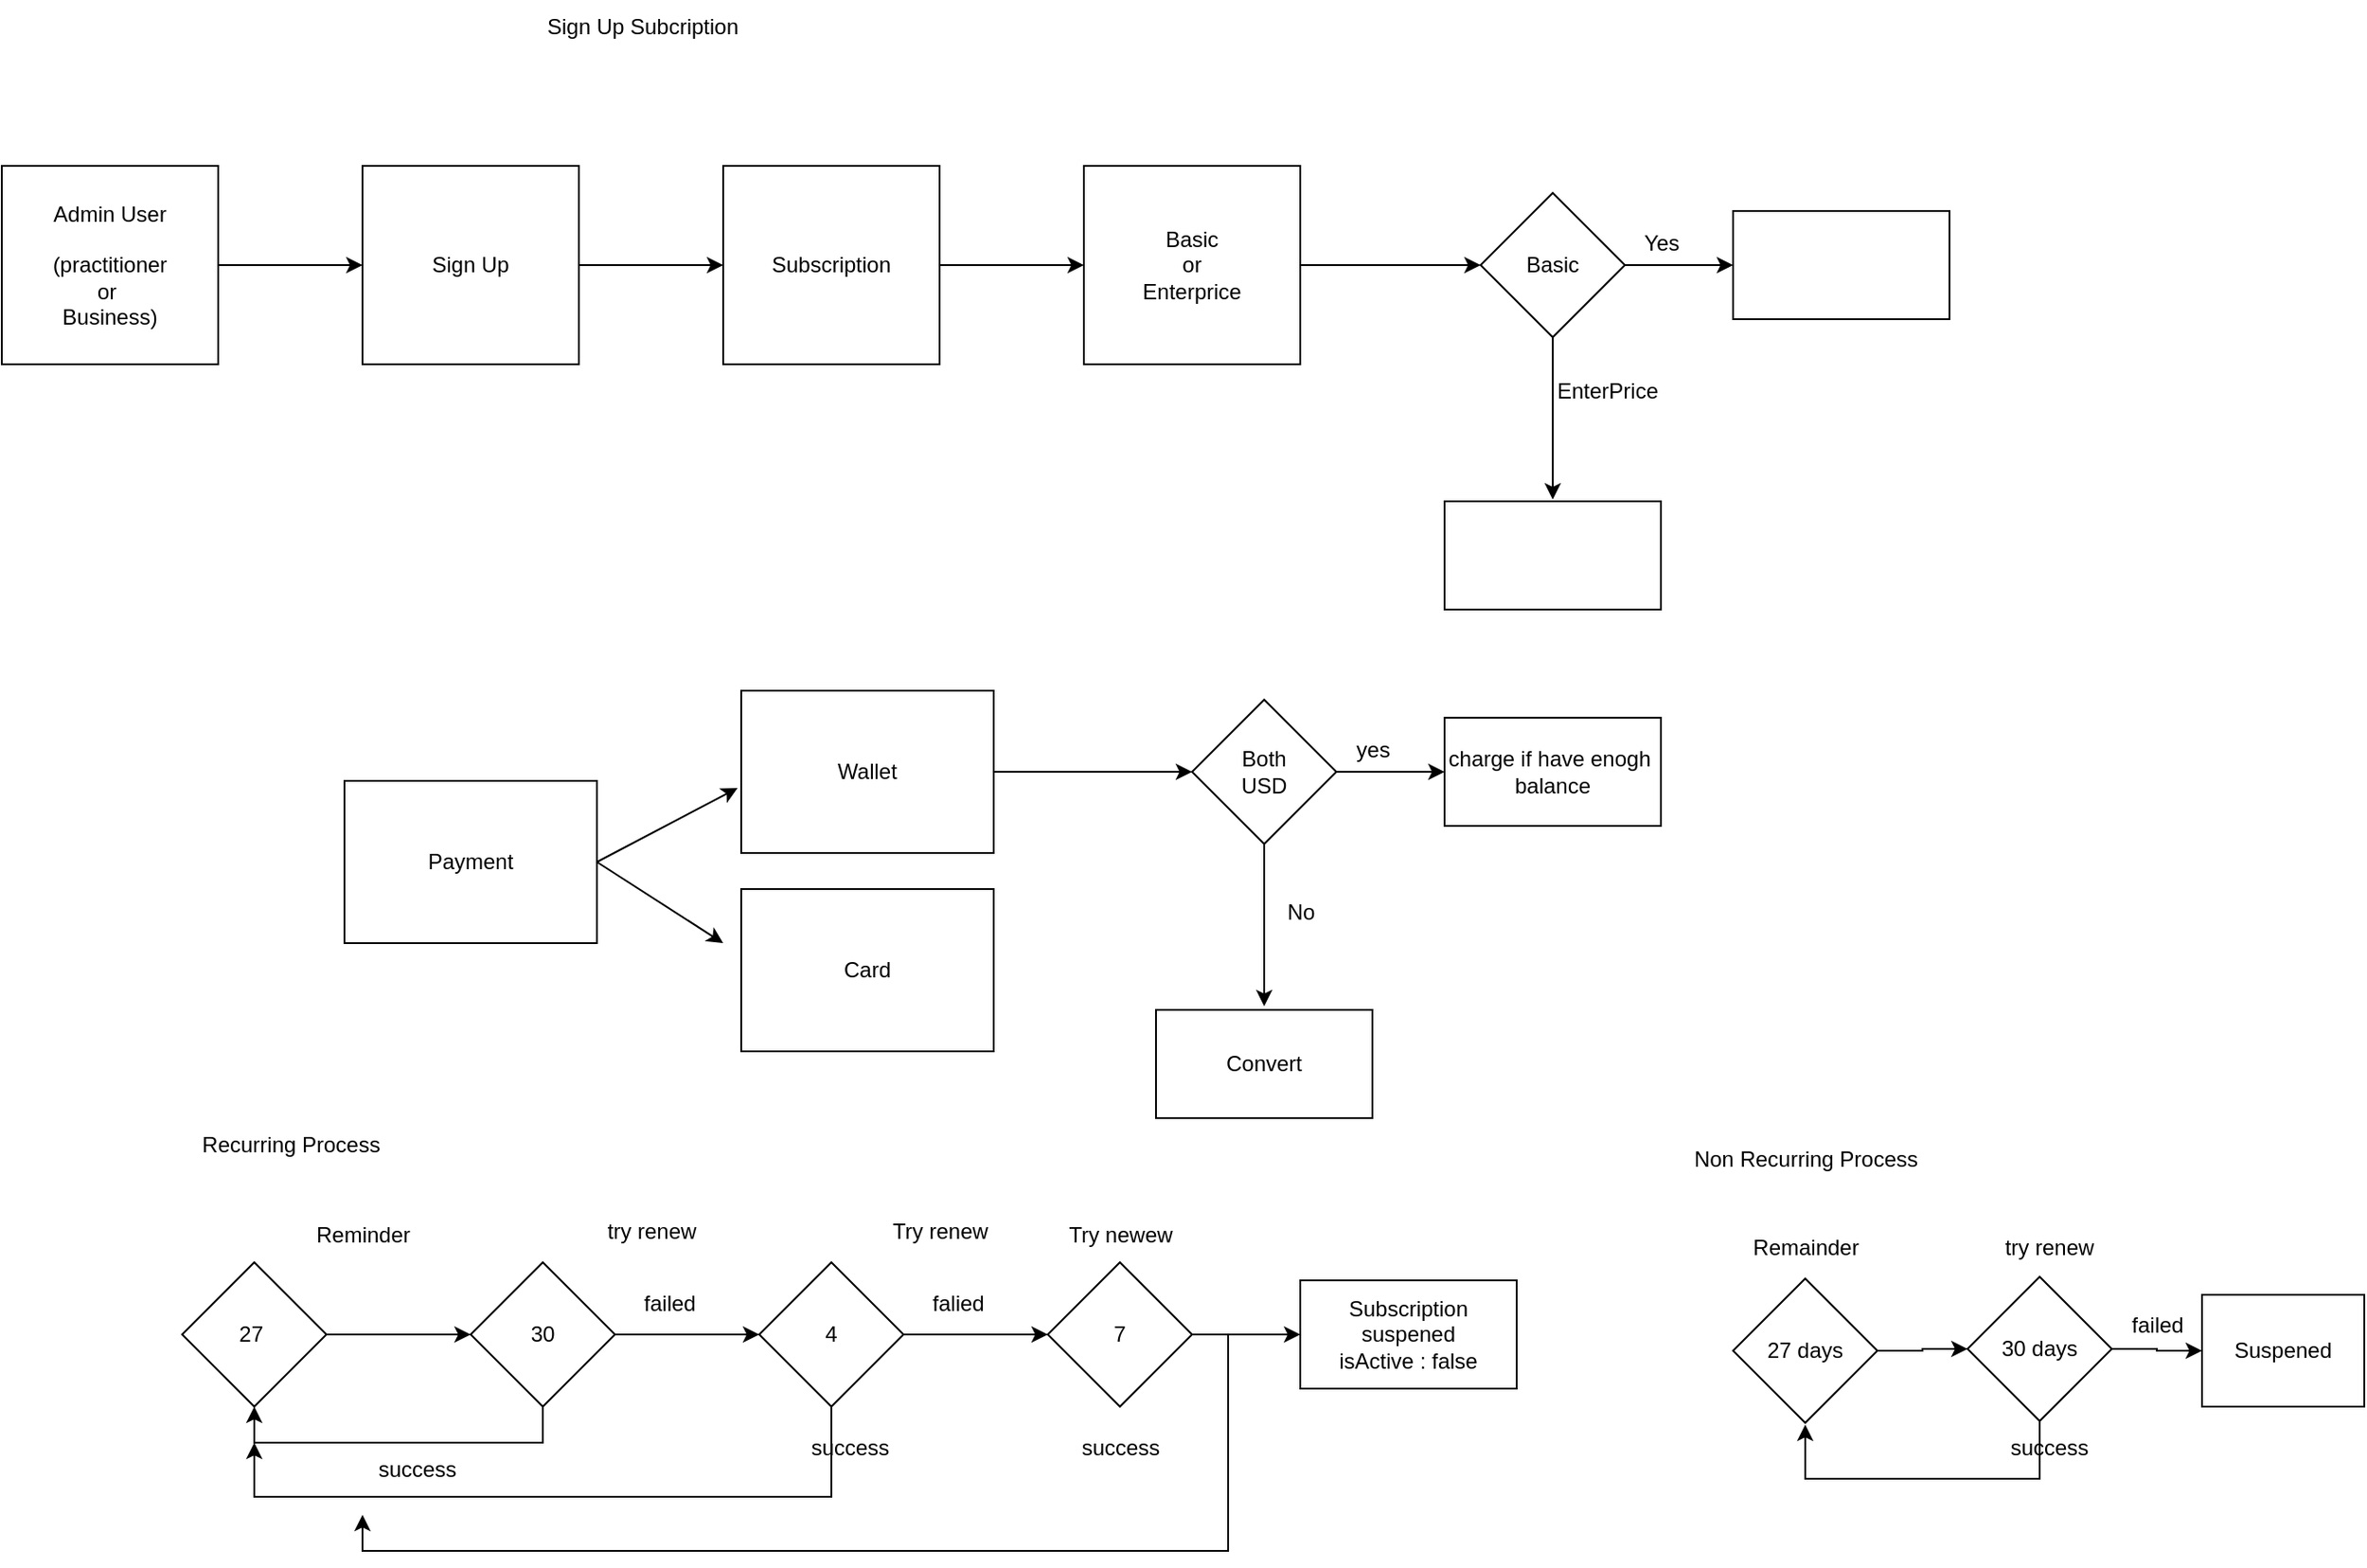 <mxfile version="22.1.11" type="github">
  <diagram name="Page-1" id="8WEzIa7WAyUCvlPe14mw">
    <mxGraphModel dx="1386" dy="759" grid="1" gridSize="10" guides="1" tooltips="1" connect="1" arrows="1" fold="1" page="1" pageScale="1" pageWidth="1600" pageHeight="900" math="0" shadow="0">
      <root>
        <mxCell id="0" />
        <mxCell id="1" parent="0" />
        <mxCell id="yNef16tUp7e4gL4p5unc-4" value="" style="edgeStyle=orthogonalEdgeStyle;rounded=0;orthogonalLoop=1;jettySize=auto;html=1;" parent="1" source="yNef16tUp7e4gL4p5unc-1" target="yNef16tUp7e4gL4p5unc-3" edge="1">
          <mxGeometry relative="1" as="geometry" />
        </mxCell>
        <mxCell id="yNef16tUp7e4gL4p5unc-1" value="Admin User&lt;br&gt;&lt;br&gt;(practitioner&lt;br&gt;or&amp;nbsp;&lt;br&gt;Business)" style="rounded=0;whiteSpace=wrap;html=1;" parent="1" vertex="1">
          <mxGeometry x="280" y="112" width="120" height="110" as="geometry" />
        </mxCell>
        <mxCell id="yNef16tUp7e4gL4p5unc-2" value="Sign Up Subcription&lt;br&gt;" style="text;html=1;align=center;verticalAlign=middle;resizable=0;points=[];autosize=1;strokeColor=none;fillColor=none;" parent="1" vertex="1">
          <mxGeometry x="570" y="20" width="130" height="30" as="geometry" />
        </mxCell>
        <mxCell id="yNef16tUp7e4gL4p5unc-6" value="" style="edgeStyle=orthogonalEdgeStyle;rounded=0;orthogonalLoop=1;jettySize=auto;html=1;" parent="1" source="yNef16tUp7e4gL4p5unc-3" target="yNef16tUp7e4gL4p5unc-5" edge="1">
          <mxGeometry relative="1" as="geometry" />
        </mxCell>
        <mxCell id="yNef16tUp7e4gL4p5unc-3" value="Sign Up" style="rounded=0;whiteSpace=wrap;html=1;" parent="1" vertex="1">
          <mxGeometry x="480" y="112" width="120" height="110" as="geometry" />
        </mxCell>
        <mxCell id="yNef16tUp7e4gL4p5unc-8" value="" style="edgeStyle=orthogonalEdgeStyle;rounded=0;orthogonalLoop=1;jettySize=auto;html=1;" parent="1" source="yNef16tUp7e4gL4p5unc-5" target="yNef16tUp7e4gL4p5unc-7" edge="1">
          <mxGeometry relative="1" as="geometry" />
        </mxCell>
        <mxCell id="yNef16tUp7e4gL4p5unc-5" value="Subscription" style="rounded=0;whiteSpace=wrap;html=1;" parent="1" vertex="1">
          <mxGeometry x="680" y="112" width="120" height="110" as="geometry" />
        </mxCell>
        <mxCell id="yNef16tUp7e4gL4p5unc-10" value="" style="edgeStyle=orthogonalEdgeStyle;rounded=0;orthogonalLoop=1;jettySize=auto;html=1;" parent="1" source="yNef16tUp7e4gL4p5unc-7" target="yNef16tUp7e4gL4p5unc-9" edge="1">
          <mxGeometry relative="1" as="geometry" />
        </mxCell>
        <mxCell id="yNef16tUp7e4gL4p5unc-7" value="Basic&lt;br&gt;or&lt;br&gt;Enterprice" style="rounded=0;whiteSpace=wrap;html=1;" parent="1" vertex="1">
          <mxGeometry x="880" y="112" width="120" height="110" as="geometry" />
        </mxCell>
        <mxCell id="yNef16tUp7e4gL4p5unc-12" value="" style="edgeStyle=orthogonalEdgeStyle;rounded=0;orthogonalLoop=1;jettySize=auto;html=1;" parent="1" source="yNef16tUp7e4gL4p5unc-9" target="yNef16tUp7e4gL4p5unc-11" edge="1">
          <mxGeometry relative="1" as="geometry" />
        </mxCell>
        <mxCell id="yNef16tUp7e4gL4p5unc-15" value="" style="edgeStyle=orthogonalEdgeStyle;rounded=0;orthogonalLoop=1;jettySize=auto;html=1;" parent="1" source="yNef16tUp7e4gL4p5unc-9" edge="1">
          <mxGeometry relative="1" as="geometry">
            <mxPoint x="1140" y="297" as="targetPoint" />
          </mxGeometry>
        </mxCell>
        <mxCell id="yNef16tUp7e4gL4p5unc-9" value="Basic" style="rhombus;whiteSpace=wrap;html=1;rounded=0;" parent="1" vertex="1">
          <mxGeometry x="1100" y="127" width="80" height="80" as="geometry" />
        </mxCell>
        <mxCell id="yNef16tUp7e4gL4p5unc-11" value="" style="whiteSpace=wrap;html=1;rounded=0;" parent="1" vertex="1">
          <mxGeometry x="1240" y="137" width="120" height="60" as="geometry" />
        </mxCell>
        <mxCell id="yNef16tUp7e4gL4p5unc-13" value="Yes" style="text;html=1;align=center;verticalAlign=middle;resizable=0;points=[];autosize=1;strokeColor=none;fillColor=none;" parent="1" vertex="1">
          <mxGeometry x="1180" y="140" width="40" height="30" as="geometry" />
        </mxCell>
        <mxCell id="yNef16tUp7e4gL4p5unc-14" value="" style="whiteSpace=wrap;html=1;rounded=0;" parent="1" vertex="1">
          <mxGeometry x="1080" y="298" width="120" height="60" as="geometry" />
        </mxCell>
        <mxCell id="yNef16tUp7e4gL4p5unc-16" value="EnterPrice" style="text;html=1;align=center;verticalAlign=middle;resizable=0;points=[];autosize=1;strokeColor=none;fillColor=none;" parent="1" vertex="1">
          <mxGeometry x="1130" y="222" width="80" height="30" as="geometry" />
        </mxCell>
        <mxCell id="dXBbMvSMe9S2Hl5QzyZc-2" value="Payment" style="rounded=0;whiteSpace=wrap;html=1;" parent="1" vertex="1">
          <mxGeometry x="470" y="453" width="140" height="90" as="geometry" />
        </mxCell>
        <mxCell id="dXBbMvSMe9S2Hl5QzyZc-12" value="" style="edgeStyle=orthogonalEdgeStyle;rounded=0;orthogonalLoop=1;jettySize=auto;html=1;" parent="1" source="dXBbMvSMe9S2Hl5QzyZc-3" target="dXBbMvSMe9S2Hl5QzyZc-11" edge="1">
          <mxGeometry relative="1" as="geometry" />
        </mxCell>
        <mxCell id="dXBbMvSMe9S2Hl5QzyZc-3" value="Wallet" style="rounded=0;whiteSpace=wrap;html=1;" parent="1" vertex="1">
          <mxGeometry x="690" y="403" width="140" height="90" as="geometry" />
        </mxCell>
        <mxCell id="dXBbMvSMe9S2Hl5QzyZc-5" value="Card" style="rounded=0;whiteSpace=wrap;html=1;" parent="1" vertex="1">
          <mxGeometry x="690" y="513" width="140" height="90" as="geometry" />
        </mxCell>
        <mxCell id="dXBbMvSMe9S2Hl5QzyZc-7" value="" style="endArrow=classic;html=1;rounded=0;exitX=1;exitY=0.5;exitDx=0;exitDy=0;entryX=-0.014;entryY=0.6;entryDx=0;entryDy=0;entryPerimeter=0;" parent="1" source="dXBbMvSMe9S2Hl5QzyZc-2" target="dXBbMvSMe9S2Hl5QzyZc-3" edge="1">
          <mxGeometry width="50" height="50" relative="1" as="geometry">
            <mxPoint x="940" y="603" as="sourcePoint" />
            <mxPoint x="990" y="553" as="targetPoint" />
          </mxGeometry>
        </mxCell>
        <mxCell id="dXBbMvSMe9S2Hl5QzyZc-8" value="" style="endArrow=classic;html=1;rounded=0;exitX=1;exitY=0.5;exitDx=0;exitDy=0;" parent="1" source="dXBbMvSMe9S2Hl5QzyZc-2" edge="1">
          <mxGeometry width="50" height="50" relative="1" as="geometry">
            <mxPoint x="620" y="508" as="sourcePoint" />
            <mxPoint x="680" y="543" as="targetPoint" />
          </mxGeometry>
        </mxCell>
        <mxCell id="dXBbMvSMe9S2Hl5QzyZc-14" value="" style="edgeStyle=orthogonalEdgeStyle;rounded=0;orthogonalLoop=1;jettySize=auto;html=1;" parent="1" source="dXBbMvSMe9S2Hl5QzyZc-11" target="dXBbMvSMe9S2Hl5QzyZc-13" edge="1">
          <mxGeometry relative="1" as="geometry" />
        </mxCell>
        <mxCell id="dXBbMvSMe9S2Hl5QzyZc-17" value="" style="edgeStyle=orthogonalEdgeStyle;rounded=0;orthogonalLoop=1;jettySize=auto;html=1;" parent="1" source="dXBbMvSMe9S2Hl5QzyZc-11" edge="1">
          <mxGeometry relative="1" as="geometry">
            <mxPoint x="980" y="578" as="targetPoint" />
          </mxGeometry>
        </mxCell>
        <mxCell id="dXBbMvSMe9S2Hl5QzyZc-11" value="Both&lt;br&gt;USD" style="rhombus;whiteSpace=wrap;html=1;rounded=0;" parent="1" vertex="1">
          <mxGeometry x="940" y="408" width="80" height="80" as="geometry" />
        </mxCell>
        <mxCell id="dXBbMvSMe9S2Hl5QzyZc-13" value="charge if have enogh&amp;nbsp;&lt;br&gt;balance" style="rounded=0;whiteSpace=wrap;html=1;" parent="1" vertex="1">
          <mxGeometry x="1080" y="418" width="120" height="60" as="geometry" />
        </mxCell>
        <mxCell id="dXBbMvSMe9S2Hl5QzyZc-15" value="yes" style="text;html=1;align=center;verticalAlign=middle;resizable=0;points=[];autosize=1;strokeColor=none;fillColor=none;" parent="1" vertex="1">
          <mxGeometry x="1020" y="421" width="40" height="30" as="geometry" />
        </mxCell>
        <mxCell id="dXBbMvSMe9S2Hl5QzyZc-16" value="Convert" style="whiteSpace=wrap;html=1;rounded=0;" parent="1" vertex="1">
          <mxGeometry x="920" y="580" width="120" height="60" as="geometry" />
        </mxCell>
        <mxCell id="dXBbMvSMe9S2Hl5QzyZc-18" value="No" style="text;html=1;align=center;verticalAlign=middle;resizable=0;points=[];autosize=1;strokeColor=none;fillColor=none;" parent="1" vertex="1">
          <mxGeometry x="980" y="511" width="40" height="30" as="geometry" />
        </mxCell>
        <mxCell id="eUgiO9jd7GOFFYeOJ7Mh-16" value="" style="edgeStyle=orthogonalEdgeStyle;rounded=0;orthogonalLoop=1;jettySize=auto;html=1;" parent="1" source="eUgiO9jd7GOFFYeOJ7Mh-14" target="eUgiO9jd7GOFFYeOJ7Mh-15" edge="1">
          <mxGeometry relative="1" as="geometry" />
        </mxCell>
        <mxCell id="eUgiO9jd7GOFFYeOJ7Mh-14" value="27&amp;nbsp;" style="rhombus;whiteSpace=wrap;html=1;" parent="1" vertex="1">
          <mxGeometry x="380" y="720" width="80" height="80" as="geometry" />
        </mxCell>
        <mxCell id="eUgiO9jd7GOFFYeOJ7Mh-18" value="" style="edgeStyle=orthogonalEdgeStyle;rounded=0;orthogonalLoop=1;jettySize=auto;html=1;" parent="1" source="eUgiO9jd7GOFFYeOJ7Mh-15" target="eUgiO9jd7GOFFYeOJ7Mh-17" edge="1">
          <mxGeometry relative="1" as="geometry" />
        </mxCell>
        <mxCell id="eUgiO9jd7GOFFYeOJ7Mh-24" style="edgeStyle=orthogonalEdgeStyle;rounded=0;orthogonalLoop=1;jettySize=auto;html=1;entryX=0.5;entryY=1;entryDx=0;entryDy=0;" parent="1" source="eUgiO9jd7GOFFYeOJ7Mh-15" target="eUgiO9jd7GOFFYeOJ7Mh-14" edge="1">
          <mxGeometry relative="1" as="geometry">
            <Array as="points">
              <mxPoint x="580" y="820" />
              <mxPoint x="420" y="820" />
            </Array>
          </mxGeometry>
        </mxCell>
        <mxCell id="eUgiO9jd7GOFFYeOJ7Mh-15" value="30" style="rhombus;whiteSpace=wrap;html=1;" parent="1" vertex="1">
          <mxGeometry x="540" y="720" width="80" height="80" as="geometry" />
        </mxCell>
        <mxCell id="eUgiO9jd7GOFFYeOJ7Mh-20" value="" style="edgeStyle=orthogonalEdgeStyle;rounded=0;orthogonalLoop=1;jettySize=auto;html=1;" parent="1" source="eUgiO9jd7GOFFYeOJ7Mh-17" target="eUgiO9jd7GOFFYeOJ7Mh-19" edge="1">
          <mxGeometry relative="1" as="geometry" />
        </mxCell>
        <mxCell id="eUgiO9jd7GOFFYeOJ7Mh-26" style="edgeStyle=orthogonalEdgeStyle;rounded=0;orthogonalLoop=1;jettySize=auto;html=1;" parent="1" source="eUgiO9jd7GOFFYeOJ7Mh-17" edge="1">
          <mxGeometry relative="1" as="geometry">
            <mxPoint x="420" y="820" as="targetPoint" />
            <Array as="points">
              <mxPoint x="740" y="850" />
              <mxPoint x="420" y="850" />
            </Array>
          </mxGeometry>
        </mxCell>
        <mxCell id="eUgiO9jd7GOFFYeOJ7Mh-17" value="4" style="rhombus;whiteSpace=wrap;html=1;" parent="1" vertex="1">
          <mxGeometry x="700" y="720" width="80" height="80" as="geometry" />
        </mxCell>
        <mxCell id="eUgiO9jd7GOFFYeOJ7Mh-31" style="edgeStyle=orthogonalEdgeStyle;rounded=0;orthogonalLoop=1;jettySize=auto;html=1;" parent="1" source="eUgiO9jd7GOFFYeOJ7Mh-19" edge="1">
          <mxGeometry relative="1" as="geometry">
            <mxPoint x="480" y="860" as="targetPoint" />
            <Array as="points">
              <mxPoint x="960" y="880" />
              <mxPoint x="480" y="880" />
            </Array>
          </mxGeometry>
        </mxCell>
        <mxCell id="eUgiO9jd7GOFFYeOJ7Mh-37" value="" style="edgeStyle=orthogonalEdgeStyle;rounded=0;orthogonalLoop=1;jettySize=auto;html=1;" parent="1" source="eUgiO9jd7GOFFYeOJ7Mh-19" target="eUgiO9jd7GOFFYeOJ7Mh-36" edge="1">
          <mxGeometry relative="1" as="geometry" />
        </mxCell>
        <mxCell id="eUgiO9jd7GOFFYeOJ7Mh-19" value="7" style="rhombus;whiteSpace=wrap;html=1;" parent="1" vertex="1">
          <mxGeometry x="860" y="720" width="80" height="80" as="geometry" />
        </mxCell>
        <mxCell id="eUgiO9jd7GOFFYeOJ7Mh-21" value="Reminder" style="text;html=1;align=center;verticalAlign=middle;resizable=0;points=[];autosize=1;strokeColor=none;fillColor=none;" parent="1" vertex="1">
          <mxGeometry x="440" y="690" width="80" height="30" as="geometry" />
        </mxCell>
        <mxCell id="eUgiO9jd7GOFFYeOJ7Mh-22" value="try renew" style="text;html=1;align=center;verticalAlign=middle;resizable=0;points=[];autosize=1;strokeColor=none;fillColor=none;" parent="1" vertex="1">
          <mxGeometry x="605" y="688" width="70" height="30" as="geometry" />
        </mxCell>
        <mxCell id="eUgiO9jd7GOFFYeOJ7Mh-23" value="success" style="text;html=1;align=center;verticalAlign=middle;resizable=0;points=[];autosize=1;strokeColor=none;fillColor=none;" parent="1" vertex="1">
          <mxGeometry x="475" y="820" width="70" height="30" as="geometry" />
        </mxCell>
        <mxCell id="eUgiO9jd7GOFFYeOJ7Mh-25" value="failed" style="text;html=1;align=center;verticalAlign=middle;resizable=0;points=[];autosize=1;strokeColor=none;fillColor=none;" parent="1" vertex="1">
          <mxGeometry x="625" y="728" width="50" height="30" as="geometry" />
        </mxCell>
        <mxCell id="eUgiO9jd7GOFFYeOJ7Mh-28" value="Try renew" style="text;html=1;align=center;verticalAlign=middle;resizable=0;points=[];autosize=1;strokeColor=none;fillColor=none;" parent="1" vertex="1">
          <mxGeometry x="760" y="688" width="80" height="30" as="geometry" />
        </mxCell>
        <mxCell id="eUgiO9jd7GOFFYeOJ7Mh-29" value="success" style="text;html=1;align=center;verticalAlign=middle;resizable=0;points=[];autosize=1;strokeColor=none;fillColor=none;" parent="1" vertex="1">
          <mxGeometry x="715" y="808" width="70" height="30" as="geometry" />
        </mxCell>
        <mxCell id="eUgiO9jd7GOFFYeOJ7Mh-30" value="falied" style="text;html=1;align=center;verticalAlign=middle;resizable=0;points=[];autosize=1;strokeColor=none;fillColor=none;" parent="1" vertex="1">
          <mxGeometry x="785" y="728" width="50" height="30" as="geometry" />
        </mxCell>
        <mxCell id="eUgiO9jd7GOFFYeOJ7Mh-35" value="success" style="text;html=1;align=center;verticalAlign=middle;resizable=0;points=[];autosize=1;strokeColor=none;fillColor=none;" parent="1" vertex="1">
          <mxGeometry x="865" y="808" width="70" height="30" as="geometry" />
        </mxCell>
        <mxCell id="eUgiO9jd7GOFFYeOJ7Mh-36" value="Subscription&lt;br&gt;suspened&lt;br&gt;isActive : false" style="whiteSpace=wrap;html=1;" parent="1" vertex="1">
          <mxGeometry x="1000" y="730" width="120" height="60" as="geometry" />
        </mxCell>
        <mxCell id="eUgiO9jd7GOFFYeOJ7Mh-38" value="Try newew" style="text;html=1;align=center;verticalAlign=middle;resizable=0;points=[];autosize=1;strokeColor=none;fillColor=none;" parent="1" vertex="1">
          <mxGeometry x="860" y="690" width="80" height="30" as="geometry" />
        </mxCell>
        <mxCell id="eUgiO9jd7GOFFYeOJ7Mh-43" value="" style="edgeStyle=orthogonalEdgeStyle;rounded=0;orthogonalLoop=1;jettySize=auto;html=1;" parent="1" source="eUgiO9jd7GOFFYeOJ7Mh-41" target="eUgiO9jd7GOFFYeOJ7Mh-42" edge="1">
          <mxGeometry relative="1" as="geometry" />
        </mxCell>
        <mxCell id="eUgiO9jd7GOFFYeOJ7Mh-41" value="27 days" style="rhombus;whiteSpace=wrap;html=1;" parent="1" vertex="1">
          <mxGeometry x="1240" y="729" width="80" height="80" as="geometry" />
        </mxCell>
        <mxCell id="eUgiO9jd7GOFFYeOJ7Mh-46" value="" style="edgeStyle=orthogonalEdgeStyle;rounded=0;orthogonalLoop=1;jettySize=auto;html=1;" parent="1" source="eUgiO9jd7GOFFYeOJ7Mh-42" target="eUgiO9jd7GOFFYeOJ7Mh-45" edge="1">
          <mxGeometry relative="1" as="geometry" />
        </mxCell>
        <mxCell id="eUgiO9jd7GOFFYeOJ7Mh-48" style="edgeStyle=orthogonalEdgeStyle;rounded=0;orthogonalLoop=1;jettySize=auto;html=1;" parent="1" source="eUgiO9jd7GOFFYeOJ7Mh-42" edge="1">
          <mxGeometry relative="1" as="geometry">
            <mxPoint x="1280" y="810" as="targetPoint" />
            <Array as="points">
              <mxPoint x="1410" y="840" />
              <mxPoint x="1280" y="840" />
            </Array>
          </mxGeometry>
        </mxCell>
        <mxCell id="eUgiO9jd7GOFFYeOJ7Mh-42" value="30 days" style="rhombus;whiteSpace=wrap;html=1;" parent="1" vertex="1">
          <mxGeometry x="1370" y="728" width="80" height="80" as="geometry" />
        </mxCell>
        <mxCell id="eUgiO9jd7GOFFYeOJ7Mh-44" value="Remainder" style="text;html=1;align=center;verticalAlign=middle;resizable=0;points=[];autosize=1;strokeColor=none;fillColor=none;" parent="1" vertex="1">
          <mxGeometry x="1240" y="697" width="80" height="30" as="geometry" />
        </mxCell>
        <mxCell id="eUgiO9jd7GOFFYeOJ7Mh-45" value="Suspened" style="whiteSpace=wrap;html=1;" parent="1" vertex="1">
          <mxGeometry x="1500" y="738" width="90" height="62" as="geometry" />
        </mxCell>
        <mxCell id="eUgiO9jd7GOFFYeOJ7Mh-47" value="try renew" style="text;html=1;align=center;verticalAlign=middle;resizable=0;points=[];autosize=1;strokeColor=none;fillColor=none;" parent="1" vertex="1">
          <mxGeometry x="1380" y="697" width="70" height="30" as="geometry" />
        </mxCell>
        <mxCell id="eUgiO9jd7GOFFYeOJ7Mh-49" value="Non Recurring Process" style="text;html=1;align=center;verticalAlign=middle;resizable=0;points=[];autosize=1;strokeColor=none;fillColor=none;" parent="1" vertex="1">
          <mxGeometry x="1205" y="648" width="150" height="30" as="geometry" />
        </mxCell>
        <mxCell id="eUgiO9jd7GOFFYeOJ7Mh-50" value="success" style="text;html=1;align=center;verticalAlign=middle;resizable=0;points=[];autosize=1;strokeColor=none;fillColor=none;" parent="1" vertex="1">
          <mxGeometry x="1380" y="808" width="70" height="30" as="geometry" />
        </mxCell>
        <mxCell id="eUgiO9jd7GOFFYeOJ7Mh-51" value="failed" style="text;html=1;align=center;verticalAlign=middle;resizable=0;points=[];autosize=1;strokeColor=none;fillColor=none;" parent="1" vertex="1">
          <mxGeometry x="1450" y="740" width="50" height="30" as="geometry" />
        </mxCell>
        <mxCell id="eUgiO9jd7GOFFYeOJ7Mh-52" value="Recurring Process" style="text;html=1;align=center;verticalAlign=middle;resizable=0;points=[];autosize=1;strokeColor=none;fillColor=none;" parent="1" vertex="1">
          <mxGeometry x="380" y="640" width="120" height="30" as="geometry" />
        </mxCell>
      </root>
    </mxGraphModel>
  </diagram>
</mxfile>
